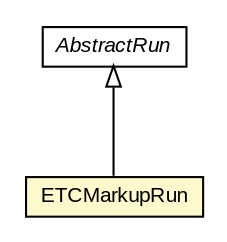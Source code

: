 #!/usr/local/bin/dot
#
# Class diagram 
# Generated by UMLGraph version R5_6-24-gf6e263 (http://www.umlgraph.org/)
#

digraph G {
	edge [fontname="arial",fontsize=10,labelfontname="arial",labelfontsize=10];
	node [fontname="arial",fontsize=10,shape=plaintext];
	nodesep=0.25;
	ranksep=0.5;
	// edu.arizona.biosemantics.semanticmarkup.run.AbstractRun
	c59641 [label=<<table title="edu.arizona.biosemantics.semanticmarkup.run.AbstractRun" border="0" cellborder="1" cellspacing="0" cellpadding="2" port="p" href="../AbstractRun.html">
		<tr><td><table border="0" cellspacing="0" cellpadding="1">
<tr><td align="center" balign="center"><font face="arial italic"> AbstractRun </font></td></tr>
		</table></td></tr>
		</table>>, URL="../AbstractRun.html", fontname="arial", fontcolor="black", fontsize=10.0];
	// edu.arizona.biosemantics.semanticmarkup.run.etc.ETCMarkupRun
	c59642 [label=<<table title="edu.arizona.biosemantics.semanticmarkup.run.etc.ETCMarkupRun" border="0" cellborder="1" cellspacing="0" cellpadding="2" port="p" bgcolor="lemonChiffon" href="./ETCMarkupRun.html">
		<tr><td><table border="0" cellspacing="0" cellpadding="1">
<tr><td align="center" balign="center"> ETCMarkupRun </td></tr>
		</table></td></tr>
		</table>>, URL="./ETCMarkupRun.html", fontname="arial", fontcolor="black", fontsize=10.0];
	//edu.arizona.biosemantics.semanticmarkup.run.etc.ETCMarkupRun extends edu.arizona.biosemantics.semanticmarkup.run.AbstractRun
	c59641:p -> c59642:p [dir=back,arrowtail=empty];
}

